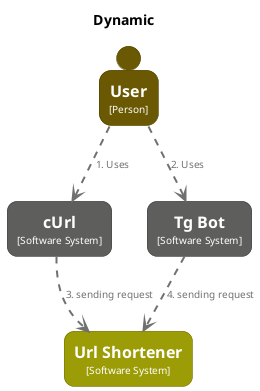@startuml
set separator none
title Dynamic

top to bottom direction

skinparam {
  arrowFontSize 10
  defaultTextAlignment center
  wrapWidth 200
  maxMessageSize 100
}

hide stereotype

skinparam rectangle<<TgBot>> {
  BackgroundColor #5e5e5d
  FontColor #ffffff
  BorderColor #414141
  roundCorner 20
  shadowing false
}
skinparam rectangle<<UrlShortener>> {
  BackgroundColor #9c9c06
  FontColor #ffffff
  BorderColor #6d6d04
  roundCorner 20
  shadowing false
}
skinparam person<<User>> {
  BackgroundColor #6b5802
  FontColor #ffffff
  BorderColor #4a3d01
  shadowing false
}
skinparam rectangle<<cUrl>> {
  BackgroundColor #5e5e5d
  FontColor #ffffff
  BorderColor #414141
  roundCorner 20
  shadowing false
}

person "==User\n<size:10>[Person]</size>" <<User>> as User
rectangle "==cUrl\n<size:10>[Software System]</size>" <<cUrl>> as cUrl
rectangle "==Tg Bot\n<size:10>[Software System]</size>" <<TgBot>> as TgBot
rectangle "==Url Shortener\n<size:10>[Software System]</size>" <<UrlShortener>> as UrlShortener
User .[#707070,thickness=2].> cUrl : "<color:#707070>1. Uses"
User .[#707070,thickness=2].> TgBot : "<color:#707070>2. Uses"
cUrl .[#707070,thickness=2].> UrlShortener : "<color:#707070>3. sending request"
TgBot .[#707070,thickness=2].> UrlShortener : "<color:#707070>4. sending request"
@enduml
